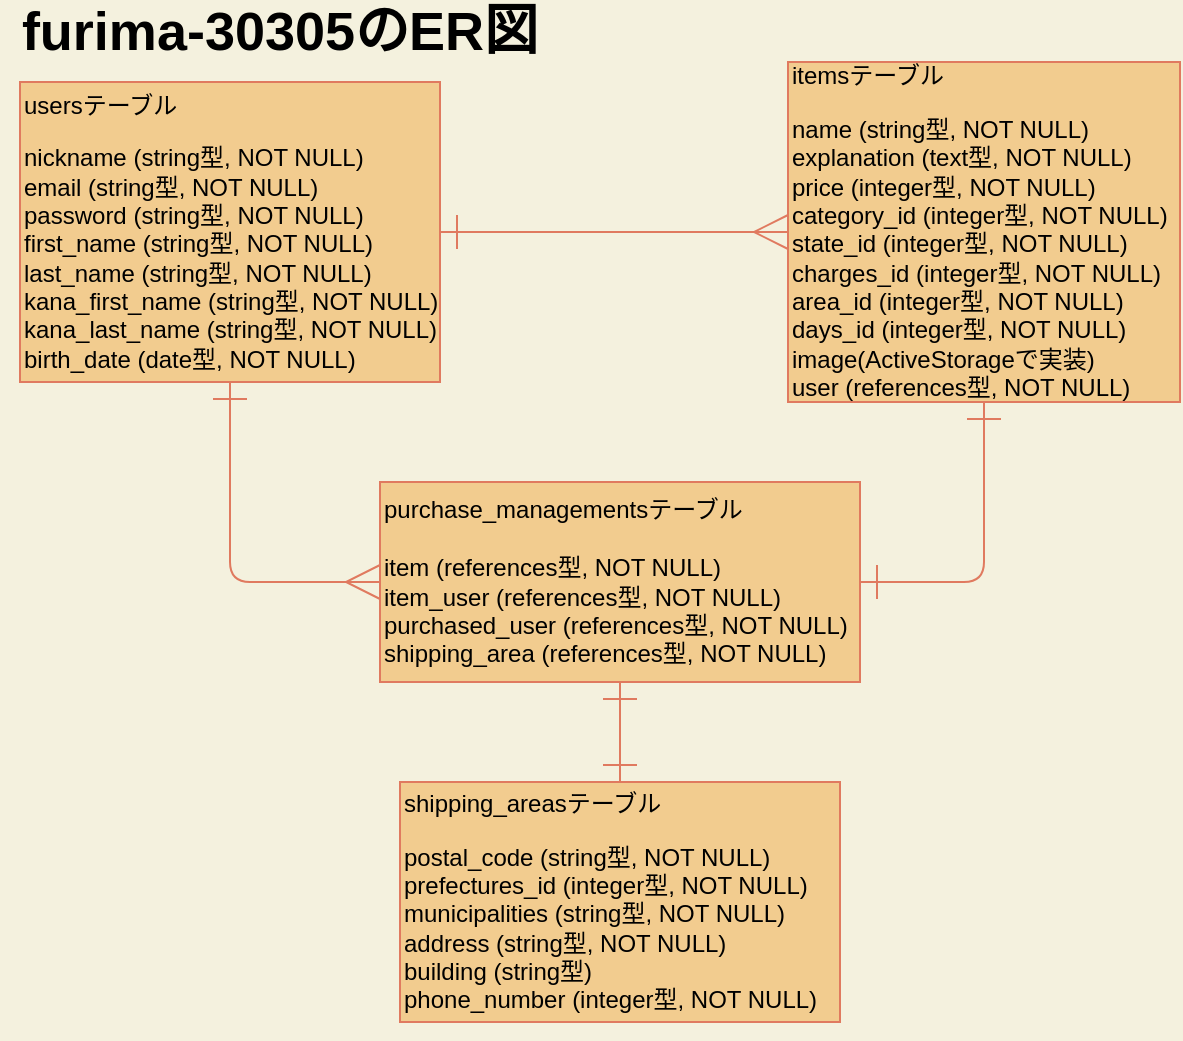 <mxfile version="13.10.0" type="embed">
    <diagram id="McMUi0i85mTlR5102VOO" name="ページ1">
        <mxGraphModel dx="524" dy="1717" grid="1" gridSize="10" guides="1" tooltips="1" connect="1" arrows="1" fold="1" page="1" pageScale="1" pageWidth="827" pageHeight="1169" background="#F4F1DE" math="0" shadow="0">
            <root>
                <mxCell id="0"/>
                <mxCell id="1" parent="0"/>
                <mxCell id="2" value="&lt;b&gt;&lt;font style=&quot;font-size: 27px&quot;&gt;furima-30305のER図&lt;/font&gt;&lt;/b&gt;" style="text;html=1;strokeColor=none;fillColor=none;align=center;verticalAlign=middle;whiteSpace=wrap;rounded=0;fontColor=#000000;" parent="1" vertex="1">
                    <mxGeometry x="20" width="280" height="30" as="geometry"/>
                </mxCell>
                <mxCell id="22" style="edgeStyle=orthogonalEdgeStyle;rounded=1;orthogonalLoop=1;jettySize=auto;html=1;entryX=0;entryY=0.5;entryDx=0;entryDy=0;strokeColor=#E07A5F;fillColor=#F2CC8F;fontColor=#393C56;endArrow=ERmany;endFill=0;startArrow=ERone;startFill=0;endSize=15;startSize=15;exitX=0.5;exitY=1;exitDx=0;exitDy=0;" edge="1" parent="1" source="4" target="19">
                    <mxGeometry relative="1" as="geometry">
                        <Array as="points">
                            <mxPoint x="135" y="290"/>
                        </Array>
                    </mxGeometry>
                </mxCell>
                <mxCell id="23" style="edgeStyle=orthogonalEdgeStyle;rounded=1;orthogonalLoop=1;jettySize=auto;html=1;entryX=0;entryY=0.5;entryDx=0;entryDy=0;startArrow=ERone;startFill=0;startSize=15;endArrow=ERmany;endFill=0;endSize=15;strokeColor=#E07A5F;fillColor=#F2CC8F;fontColor=#393C56;" edge="1" parent="1" source="4" target="6">
                    <mxGeometry relative="1" as="geometry"/>
                </mxCell>
                <mxCell id="4" value="&lt;pre&gt;&lt;span style=&quot;color: rgb(0 , 0 , 0)&quot;&gt;&lt;font face=&quot;Helvetica&quot;&gt;usersテーブル&lt;/font&gt;&lt;/span&gt;&lt;/pre&gt;&lt;pre&gt;&lt;font face=&quot;Helvetica&quot;&gt;&lt;span style=&quot;color: rgb(0 , 0 , 0)&quot;&gt;nickname (string型, NOT NULL)&lt;br&gt;&lt;/span&gt;&lt;span style=&quot;color: rgb(0 , 0 , 0)&quot;&gt;email&amp;nbsp;(string型, NOT NULL)&lt;br&gt;&lt;/span&gt;&lt;span style=&quot;color: rgb(0 , 0 , 0)&quot;&gt;password&amp;nbsp;(string型, NOT NULL)&lt;br&gt;&lt;/span&gt;&lt;span style=&quot;color: rgb(0 , 0 , 0)&quot;&gt;first_name (string型, NOT NULL)&lt;br&gt;&lt;/span&gt;&lt;span style=&quot;color: rgb(0 , 0 , 0)&quot;&gt;last_name (string型, NOT NULL)&lt;br&gt;&lt;/span&gt;&lt;span style=&quot;color: rgb(0 , 0 , 0)&quot;&gt;kana_first_name (string型, NOT NULL)&lt;br&gt;&lt;/span&gt;&lt;span style=&quot;color: rgb(0 , 0 , 0)&quot;&gt;kana_last_name (string型, NOT NULL)&lt;br&gt;&lt;/span&gt;&lt;span style=&quot;color: rgb(0 , 0 , 0)&quot;&gt;birth_date (date型, NOT NULL)&lt;/span&gt;&lt;/font&gt;&lt;br&gt;&lt;/pre&gt;&lt;blockquote style=&quot;border: none ; margin: 0px 0px 0px 40px ; padding: 0px&quot;&gt;&lt;/blockquote&gt;&lt;blockquote style=&quot;border: none ; margin: 0px 0px 0px 40px ; padding: 0px&quot;&gt;&lt;/blockquote&gt;&lt;blockquote style=&quot;border: none ; margin: 0px 0px 0px 40px ; padding: 0px&quot;&gt;&lt;/blockquote&gt;&lt;blockquote style=&quot;border: none ; margin: 0px 0px 0px 40px ; padding: 0px&quot;&gt;&lt;/blockquote&gt;" style="rounded=0;whiteSpace=wrap;html=1;align=left;fillColor=#F2CC8F;strokeColor=#E07A5F;fontColor=#393C56;" parent="1" vertex="1">
                    <mxGeometry x="30" y="40" width="210" height="150" as="geometry"/>
                </mxCell>
                <mxCell id="29" style="edgeStyle=orthogonalEdgeStyle;rounded=1;orthogonalLoop=1;jettySize=auto;html=1;exitX=0.5;exitY=1;exitDx=0;exitDy=0;entryX=1;entryY=0.5;entryDx=0;entryDy=0;startArrow=ERone;startFill=0;startSize=15;endArrow=ERone;endFill=0;endSize=15;strokeColor=#E07A5F;fillColor=#F2CC8F;fontColor=#393C56;" edge="1" parent="1" source="6" target="19">
                    <mxGeometry relative="1" as="geometry">
                        <Array as="points">
                            <mxPoint x="512" y="290"/>
                        </Array>
                    </mxGeometry>
                </mxCell>
                <mxCell id="6" value="&lt;pre&gt;&lt;span style=&quot;color: rgb(0 , 0 , 0)&quot;&gt;&lt;font face=&quot;Helvetica&quot;&gt;itemsテーブル&lt;/font&gt;&lt;/span&gt;&lt;/pre&gt;&lt;pre&gt;&lt;font face=&quot;Helvetica&quot;&gt;&lt;span style=&quot;color: rgb(0 , 0 , 0)&quot;&gt;name (string型, NOT NULL)&lt;br&gt;&lt;/span&gt;&lt;span style=&quot;color: rgb(0 , 0 , 0)&quot;&gt;explanation (text型, NOT NULL)&lt;br&gt;&lt;/span&gt;&lt;span style=&quot;color: rgb(0 , 0 , 0)&quot;&gt;price (integer型, NOT NULL)&lt;br&gt;&lt;/span&gt;&lt;span style=&quot;color: rgb(0 , 0 , 0)&quot;&gt;category_id (integer型, NOT NULL)&lt;br&gt;&lt;/span&gt;&lt;span style=&quot;color: rgb(0 , 0 , 0)&quot;&gt;state_id (integer型, NOT NULL)&lt;br&gt;&lt;/span&gt;&lt;span style=&quot;color: rgb(0 , 0 , 0)&quot;&gt;charges_id (integer型, NOT NULL)&lt;br&gt;&lt;/span&gt;&lt;span style=&quot;color: rgb(0 , 0 , 0)&quot;&gt;area_id (integer型, NOT NULL)&lt;br&gt;&lt;/span&gt;&lt;span style=&quot;color: rgb(0 , 0 , 0)&quot;&gt;days_id (integer型, NOT NULL)&lt;br&gt;&lt;/span&gt;&lt;span style=&quot;color: rgb(0 , 0 , 0)&quot;&gt;image(ActiveStorageで実装&lt;/span&gt;&lt;span style=&quot;color: rgb(0 , 0 , 0)&quot;&gt;)&lt;br&gt;&lt;/span&gt;&lt;font color=&quot;#000000&quot;&gt;user (references型, NOT NULL)&lt;/font&gt;&lt;/font&gt;&lt;/pre&gt;&lt;p style=&quot;line-height: 18px&quot;&gt;&lt;/p&gt;&lt;p&gt;&lt;/p&gt;" style="rounded=0;whiteSpace=wrap;html=1;align=left;fillColor=#F2CC8F;strokeColor=#E07A5F;fontColor=#393C56;" parent="1" vertex="1">
                    <mxGeometry x="414" y="30" width="196" height="170" as="geometry"/>
                </mxCell>
                <mxCell id="11" value="&lt;pre&gt;&lt;span style=&quot;color: rgb(0 , 0 , 0)&quot;&gt;&lt;font face=&quot;Helvetica&quot;&gt;shipping_areasテーブル&lt;/font&gt;&lt;/span&gt;&lt;/pre&gt;&lt;pre&gt;&lt;font face=&quot;Helvetica&quot;&gt;&lt;span style=&quot;color: rgb(0 , 0 , 0)&quot;&gt;postal_code (string型, NOT NULL)&lt;br&gt;&lt;/span&gt;&lt;span style=&quot;color: rgb(0 , 0 , 0)&quot;&gt;prefectures_id (&lt;/span&gt;&lt;span style=&quot;color: rgb(0 , 0 , 0)&quot;&gt;integer型, NOT NULL)&lt;br&gt;&lt;/span&gt;&lt;span style=&quot;color: rgb(0 , 0 , 0)&quot;&gt;municipalities (string型, NOT NULL)&lt;br&gt;&lt;/span&gt;&lt;span style=&quot;color: rgb(0 , 0 , 0)&quot;&gt;address (string型, NOT NULL)&lt;br&gt;&lt;/span&gt;&lt;span style=&quot;color: rgb(0 , 0 , 0)&quot;&gt;building (string型)&lt;br&gt;&lt;/span&gt;&lt;span style=&quot;color: rgb(0 , 0 , 0)&quot;&gt;phone_number (integer型, NOT NULL)&lt;/span&gt;&lt;br&gt;&lt;/font&gt;&lt;/pre&gt;&lt;div style=&quot;font-weight: normal ; font-size: 12px ; line-height: 18px&quot;&gt;&lt;p&gt;&lt;/p&gt;&lt;p&gt;&lt;/p&gt;&lt;/div&gt;" style="rounded=0;whiteSpace=wrap;html=1;align=left;fillColor=#F2CC8F;strokeColor=#E07A5F;fontColor=#393C56;" parent="1" vertex="1">
                    <mxGeometry x="220" y="390" width="220" height="120" as="geometry"/>
                </mxCell>
                <mxCell id="30" style="edgeStyle=orthogonalEdgeStyle;rounded=1;orthogonalLoop=1;jettySize=auto;html=1;exitX=0.5;exitY=1;exitDx=0;exitDy=0;startArrow=ERone;startFill=0;startSize=15;endArrow=ERone;endFill=0;endSize=15;strokeColor=#E07A5F;fillColor=#F2CC8F;fontColor=#393C56;" edge="1" parent="1" source="19" target="11">
                    <mxGeometry relative="1" as="geometry"/>
                </mxCell>
                <mxCell id="19" value="&lt;div&gt;&lt;span&gt;purchase_managementsテーブル&lt;/span&gt;&lt;/div&gt;&lt;div&gt;&lt;span&gt;&lt;br&gt;&lt;/span&gt;&lt;/div&gt;&lt;div&gt;&lt;span&gt;item (references型, NOT NULL)&lt;/span&gt;&lt;/div&gt;&lt;div&gt;&lt;span&gt;item_user (references型, NOT NULL)&lt;/span&gt;&lt;/div&gt;&lt;div&gt;&lt;span&gt;purchased_user (references型, NOT NULL)&lt;/span&gt;&lt;/div&gt;&lt;div&gt;&lt;span&gt;shipping_area (references型, NOT NULL)&lt;/span&gt;&lt;/div&gt;" style="rounded=0;whiteSpace=wrap;html=1;sketch=0;strokeColor=#E07A5F;fillColor=#F2CC8F;fontColor=#000000;align=left;" vertex="1" parent="1">
                    <mxGeometry x="210" y="240" width="240" height="100" as="geometry"/>
                </mxCell>
            </root>
        </mxGraphModel>
    </diagram>
</mxfile>